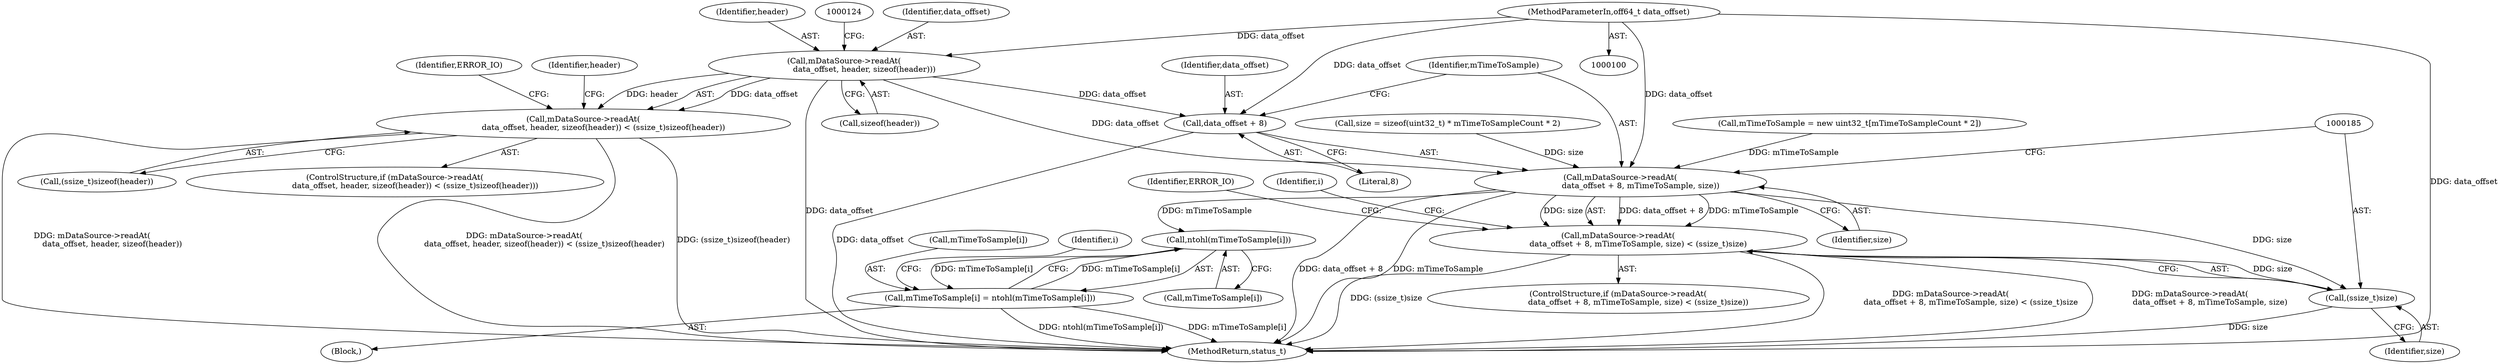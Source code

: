 digraph "0_Android_cf1581c66c2ad8c5b1aaca2e43e350cf5974f46d_1@API" {
"1000118" [label="(Call,mDataSource->readAt(\n                data_offset, header, sizeof(header)))"];
"1000101" [label="(MethodParameterIn,off64_t data_offset)"];
"1000117" [label="(Call,mDataSource->readAt(\n                data_offset, header, sizeof(header)) < (ssize_t)sizeof(header))"];
"1000178" [label="(Call,mDataSource->readAt(\n                data_offset + 8, mTimeToSample, size))"];
"1000177" [label="(Call,mDataSource->readAt(\n                data_offset + 8, mTimeToSample, size) < (ssize_t)size)"];
"1000184" [label="(Call,(ssize_t)size)"];
"1000207" [label="(Call,ntohl(mTimeToSample[i]))"];
"1000203" [label="(Call,mTimeToSample[i] = ntohl(mTimeToSample[i]))"];
"1000179" [label="(Call,data_offset + 8)"];
"1000118" [label="(Call,mDataSource->readAt(\n                data_offset, header, sizeof(header)))"];
"1000204" [label="(Call,mTimeToSample[i])"];
"1000178" [label="(Call,mDataSource->readAt(\n                data_offset + 8, mTimeToSample, size))"];
"1000163" [label="(Call,mTimeToSample = new uint32_t[mTimeToSampleCount * 2])"];
"1000119" [label="(Identifier,data_offset)"];
"1000120" [label="(Identifier,header)"];
"1000213" [label="(MethodReturn,status_t)"];
"1000117" [label="(Call,mDataSource->readAt(\n                data_offset, header, sizeof(header)) < (ssize_t)sizeof(header))"];
"1000186" [label="(Identifier,size)"];
"1000123" [label="(Call,(ssize_t)sizeof(header))"];
"1000193" [label="(Identifier,i)"];
"1000189" [label="(Identifier,ERROR_IO)"];
"1000182" [label="(Identifier,mTimeToSample)"];
"1000208" [label="(Call,mTimeToSample[i])"];
"1000168" [label="(Call,size = sizeof(uint32_t) * mTimeToSampleCount * 2)"];
"1000202" [label="(Block,)"];
"1000203" [label="(Call,mTimeToSample[i] = ntohl(mTimeToSample[i]))"];
"1000179" [label="(Call,data_offset + 8)"];
"1000181" [label="(Literal,8)"];
"1000133" [label="(Identifier,header)"];
"1000184" [label="(Call,(ssize_t)size)"];
"1000207" [label="(Call,ntohl(mTimeToSample[i]))"];
"1000101" [label="(MethodParameterIn,off64_t data_offset)"];
"1000177" [label="(Call,mDataSource->readAt(\n                data_offset + 8, mTimeToSample, size) < (ssize_t)size)"];
"1000180" [label="(Identifier,data_offset)"];
"1000116" [label="(ControlStructure,if (mDataSource->readAt(\n                data_offset, header, sizeof(header)) < (ssize_t)sizeof(header)))"];
"1000176" [label="(ControlStructure,if (mDataSource->readAt(\n                data_offset + 8, mTimeToSample, size) < (ssize_t)size))"];
"1000121" [label="(Call,sizeof(header))"];
"1000201" [label="(Identifier,i)"];
"1000129" [label="(Identifier,ERROR_IO)"];
"1000183" [label="(Identifier,size)"];
"1000118" -> "1000117"  [label="AST: "];
"1000118" -> "1000121"  [label="CFG: "];
"1000119" -> "1000118"  [label="AST: "];
"1000120" -> "1000118"  [label="AST: "];
"1000121" -> "1000118"  [label="AST: "];
"1000124" -> "1000118"  [label="CFG: "];
"1000118" -> "1000213"  [label="DDG: data_offset"];
"1000118" -> "1000117"  [label="DDG: data_offset"];
"1000118" -> "1000117"  [label="DDG: header"];
"1000101" -> "1000118"  [label="DDG: data_offset"];
"1000118" -> "1000178"  [label="DDG: data_offset"];
"1000118" -> "1000179"  [label="DDG: data_offset"];
"1000101" -> "1000100"  [label="AST: "];
"1000101" -> "1000213"  [label="DDG: data_offset"];
"1000101" -> "1000178"  [label="DDG: data_offset"];
"1000101" -> "1000179"  [label="DDG: data_offset"];
"1000117" -> "1000116"  [label="AST: "];
"1000117" -> "1000123"  [label="CFG: "];
"1000123" -> "1000117"  [label="AST: "];
"1000129" -> "1000117"  [label="CFG: "];
"1000133" -> "1000117"  [label="CFG: "];
"1000117" -> "1000213"  [label="DDG: mDataSource->readAt(\n                data_offset, header, sizeof(header))"];
"1000117" -> "1000213"  [label="DDG: mDataSource->readAt(\n                data_offset, header, sizeof(header)) < (ssize_t)sizeof(header)"];
"1000117" -> "1000213"  [label="DDG: (ssize_t)sizeof(header)"];
"1000178" -> "1000177"  [label="AST: "];
"1000178" -> "1000183"  [label="CFG: "];
"1000179" -> "1000178"  [label="AST: "];
"1000182" -> "1000178"  [label="AST: "];
"1000183" -> "1000178"  [label="AST: "];
"1000185" -> "1000178"  [label="CFG: "];
"1000178" -> "1000213"  [label="DDG: data_offset + 8"];
"1000178" -> "1000213"  [label="DDG: mTimeToSample"];
"1000178" -> "1000177"  [label="DDG: data_offset + 8"];
"1000178" -> "1000177"  [label="DDG: mTimeToSample"];
"1000178" -> "1000177"  [label="DDG: size"];
"1000163" -> "1000178"  [label="DDG: mTimeToSample"];
"1000168" -> "1000178"  [label="DDG: size"];
"1000178" -> "1000184"  [label="DDG: size"];
"1000178" -> "1000207"  [label="DDG: mTimeToSample"];
"1000177" -> "1000176"  [label="AST: "];
"1000177" -> "1000184"  [label="CFG: "];
"1000184" -> "1000177"  [label="AST: "];
"1000189" -> "1000177"  [label="CFG: "];
"1000193" -> "1000177"  [label="CFG: "];
"1000177" -> "1000213"  [label="DDG: mDataSource->readAt(\n                data_offset + 8, mTimeToSample, size)"];
"1000177" -> "1000213"  [label="DDG: (ssize_t)size"];
"1000177" -> "1000213"  [label="DDG: mDataSource->readAt(\n                data_offset + 8, mTimeToSample, size) < (ssize_t)size"];
"1000184" -> "1000177"  [label="DDG: size"];
"1000184" -> "1000186"  [label="CFG: "];
"1000185" -> "1000184"  [label="AST: "];
"1000186" -> "1000184"  [label="AST: "];
"1000184" -> "1000213"  [label="DDG: size"];
"1000207" -> "1000203"  [label="AST: "];
"1000207" -> "1000208"  [label="CFG: "];
"1000208" -> "1000207"  [label="AST: "];
"1000203" -> "1000207"  [label="CFG: "];
"1000207" -> "1000203"  [label="DDG: mTimeToSample[i]"];
"1000203" -> "1000207"  [label="DDG: mTimeToSample[i]"];
"1000203" -> "1000202"  [label="AST: "];
"1000204" -> "1000203"  [label="AST: "];
"1000201" -> "1000203"  [label="CFG: "];
"1000203" -> "1000213"  [label="DDG: ntohl(mTimeToSample[i])"];
"1000203" -> "1000213"  [label="DDG: mTimeToSample[i]"];
"1000179" -> "1000181"  [label="CFG: "];
"1000180" -> "1000179"  [label="AST: "];
"1000181" -> "1000179"  [label="AST: "];
"1000182" -> "1000179"  [label="CFG: "];
"1000179" -> "1000213"  [label="DDG: data_offset"];
}
